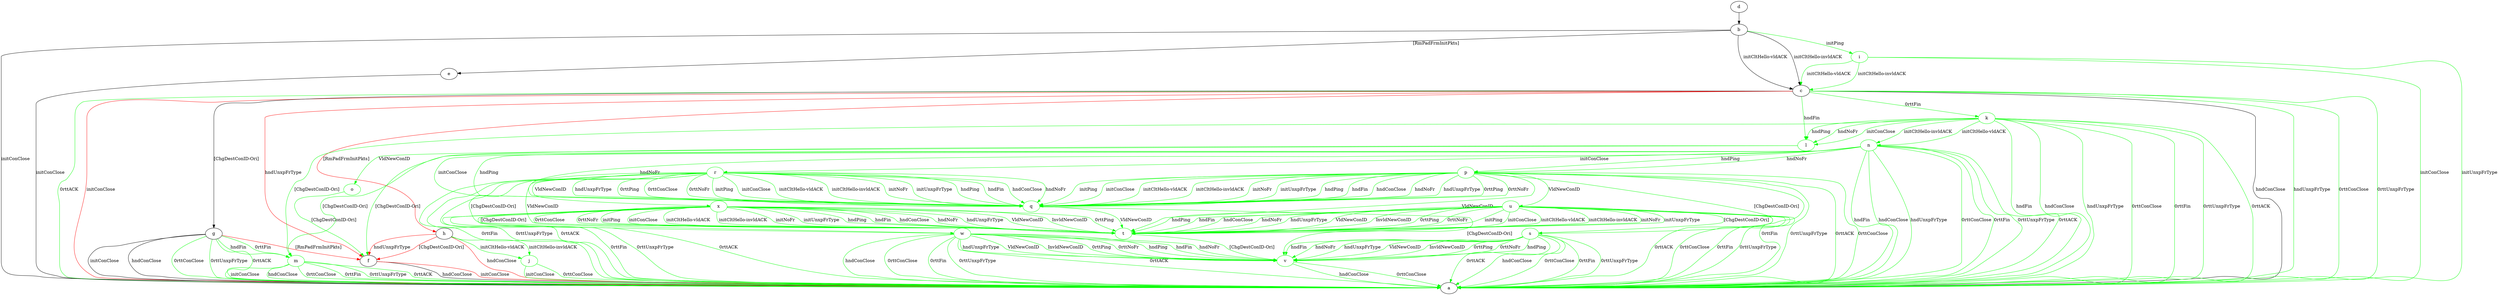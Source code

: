digraph "" {
	b -> a	[key=0,
		label="initConClose "];
	b -> c	[key=0,
		label="initCltHello-vldACK "];
	b -> c	[key=1,
		label="initCltHello-invldACK "];
	b -> e	[key=0,
		label="[RmPadFrmInitPkts] "];
	i	[color=green];
	b -> i	[key=0,
		color=green,
		label="initPing "];
	c -> a	[key=0,
		label="hndConClose "];
	c -> a	[key=1,
		color=green,
		label="hndUnxpFrType "];
	c -> a	[key=2,
		color=green,
		label="0rttConClose "];
	c -> a	[key=3,
		color=green,
		label="0rttUnxpFrType "];
	c -> a	[key=4,
		color=green,
		label="0rttACK "];
	c -> a	[key=5,
		color=red,
		label="initConClose "];
	c -> f	[key=0,
		color=red,
		label="hndUnxpFrType "];
	c -> g	[key=0,
		label="[ChgDestConID-Ori] "];
	c -> h	[key=0,
		color=red,
		label="[RmPadFrmInitPkts] "];
	k	[color=green];
	c -> k	[key=0,
		color=green,
		label="0rttFin "];
	l	[color=green];
	c -> l	[key=0,
		color=green,
		label="hndFin "];
	d -> b	[key=0];
	e -> a	[key=0,
		label="initConClose "];
	f -> a	[key=0,
		label="hndConClose "];
	f -> a	[key=1,
		color=red,
		label="initConClose "];
	g -> a	[key=0,
		label="initConClose "];
	g -> a	[key=1,
		label="hndConClose "];
	g -> a	[key=2,
		color=green,
		label="0rttConClose "];
	g -> a	[key=3,
		color=green,
		label="0rttUnxpFrType "];
	g -> a	[key=4,
		color=green,
		label="0rttACK "];
	g -> f	[key=0,
		color=red,
		label="[RmPadFrmInitPkts] "];
	m	[color=green];
	g -> m	[key=0,
		color=green,
		label="hndFin "];
	g -> m	[key=1,
		color=green,
		label="0rttFin "];
	h -> a	[key=0,
		color=red,
		label="hndConClose "];
	h -> f	[key=0,
		color=red,
		label="hndUnxpFrType "];
	h -> f	[key=1,
		color=red,
		label="[ChgDestConID-Ori] "];
	j	[color=green];
	h -> j	[key=0,
		color=green,
		label="initCltHello-vldACK "];
	h -> j	[key=1,
		color=green,
		label="initCltHello-invldACK "];
	i -> a	[key=0,
		color=green,
		label="initConClose "];
	i -> a	[key=1,
		color=green,
		label="initUnxpFrType "];
	i -> c	[key=0,
		color=green,
		label="initCltHello-vldACK "];
	i -> c	[key=1,
		color=green,
		label="initCltHello-invldACK "];
	j -> a	[key=0,
		color=green,
		label="initConClose "];
	j -> a	[key=1,
		color=green,
		label="0rttConClose "];
	k -> a	[key=0,
		color=green,
		label="hndFin "];
	k -> a	[key=1,
		color=green,
		label="hndConClose "];
	k -> a	[key=2,
		color=green,
		label="hndUnxpFrType "];
	k -> a	[key=3,
		color=green,
		label="0rttConClose "];
	k -> a	[key=4,
		color=green,
		label="0rttFin "];
	k -> a	[key=5,
		color=green,
		label="0rttUnxpFrType "];
	k -> a	[key=6,
		color=green,
		label="0rttACK "];
	k -> l	[key=0,
		color=green,
		label="initConClose "];
	k -> l	[key=1,
		color=green,
		label="hndPing "];
	k -> l	[key=2,
		color=green,
		label="hndNoFr "];
	k -> m	[key=0,
		color=green,
		label="[ChgDestConID-Ori] "];
	n	[color=green];
	k -> n	[key=0,
		color=green,
		label="initCltHello-vldACK "];
	k -> n	[key=1,
		color=green,
		label="initCltHello-invldACK "];
	l -> f	[key=0,
		color=green,
		label="[ChgDestConID-Ori] "];
	o	[color=green];
	l -> o	[key=0,
		color=green,
		label="VldNewConID "];
	m -> a	[key=0,
		color=green,
		label="initConClose "];
	m -> a	[key=1,
		color=green,
		label="hndConClose "];
	m -> a	[key=2,
		color=green,
		label="0rttConClose "];
	m -> a	[key=3,
		color=green,
		label="0rttFin "];
	m -> a	[key=4,
		color=green,
		label="0rttUnxpFrType "];
	m -> a	[key=5,
		color=green,
		label="0rttACK "];
	n -> a	[key=0,
		color=green,
		label="hndFin "];
	n -> a	[key=1,
		color=green,
		label="hndConClose "];
	n -> a	[key=2,
		color=green,
		label="hndUnxpFrType "];
	n -> a	[key=3,
		color=green,
		label="0rttConClose "];
	n -> a	[key=4,
		color=green,
		label="0rttFin "];
	n -> a	[key=5,
		color=green,
		label="0rttUnxpFrType "];
	n -> a	[key=6,
		color=green,
		label="0rttACK "];
	n -> m	[key=0,
		color=green,
		label="[ChgDestConID-Ori] "];
	p	[color=green];
	n -> p	[key=0,
		color=green,
		label="hndPing "];
	n -> p	[key=1,
		color=green,
		label="hndNoFr "];
	q	[color=green];
	n -> q	[key=0,
		color=green,
		label="initConClose "];
	n -> q	[key=1,
		color=green,
		label="hndPing "];
	n -> q	[key=2,
		color=green,
		label="hndNoFr "];
	r	[color=green];
	n -> r	[key=0,
		color=green,
		label="initConClose "];
	o -> f	[key=0,
		color=green,
		label="[ChgDestConID-Ori] "];
	p -> a	[key=0,
		color=green,
		label="0rttConClose "];
	p -> a	[key=1,
		color=green,
		label="0rttFin "];
	p -> a	[key=2,
		color=green,
		label="0rttUnxpFrType "];
	p -> a	[key=3,
		color=green,
		label="0rttACK "];
	p -> q	[key=0,
		color=green,
		label="initPing "];
	p -> q	[key=1,
		color=green,
		label="initConClose "];
	p -> q	[key=2,
		color=green,
		label="initCltHello-vldACK "];
	p -> q	[key=3,
		color=green,
		label="initCltHello-invldACK "];
	p -> q	[key=4,
		color=green,
		label="initNoFr "];
	p -> q	[key=5,
		color=green,
		label="initUnxpFrType "];
	p -> q	[key=6,
		color=green,
		label="hndPing "];
	p -> q	[key=7,
		color=green,
		label="hndFin "];
	p -> q	[key=8,
		color=green,
		label="hndConClose "];
	p -> q	[key=9,
		color=green,
		label="hndNoFr "];
	p -> q	[key=10,
		color=green,
		label="hndUnxpFrType "];
	p -> q	[key=11,
		color=green,
		label="0rttPing "];
	p -> q	[key=12,
		color=green,
		label="0rttNoFr "];
	s	[color=green];
	p -> s	[key=0,
		color=green,
		label="[ChgDestConID-Ori] "];
	t	[color=green];
	p -> t	[key=0,
		color=green,
		label="VldNewConID "];
	u	[color=green];
	p -> u	[key=0,
		color=green,
		label="VldNewConID "];
	q -> t	[key=0,
		color=green,
		label="VldNewConID "];
	v	[color=green];
	q -> v	[key=0,
		color=green,
		label="[ChgDestConID-Ori] "];
	r -> a	[key=0,
		color=green,
		label="0rttFin "];
	r -> a	[key=1,
		color=green,
		label="0rttUnxpFrType "];
	r -> a	[key=2,
		color=green,
		label="0rttACK "];
	r -> q	[key=0,
		color=green,
		label="initPing "];
	r -> q	[key=1,
		color=green,
		label="initConClose "];
	r -> q	[key=2,
		color=green,
		label="initCltHello-vldACK "];
	r -> q	[key=3,
		color=green,
		label="initCltHello-invldACK "];
	r -> q	[key=4,
		color=green,
		label="initNoFr "];
	r -> q	[key=5,
		color=green,
		label="initUnxpFrType "];
	r -> q	[key=6,
		color=green,
		label="hndPing "];
	r -> q	[key=7,
		color=green,
		label="hndFin "];
	r -> q	[key=8,
		color=green,
		label="hndConClose "];
	r -> q	[key=9,
		color=green,
		label="hndNoFr "];
	r -> q	[key=10,
		color=green,
		label="hndUnxpFrType "];
	r -> q	[key=11,
		color=green,
		label="0rttPing "];
	r -> q	[key=12,
		color=green,
		label="0rttConClose "];
	r -> q	[key=13,
		color=green,
		label="0rttNoFr "];
	r -> t	[key=0,
		color=green,
		label="VldNewConID "];
	w	[color=green];
	r -> w	[key=0,
		color=green,
		label="[ChgDestConID-Ori] "];
	x	[color=green];
	r -> x	[key=0,
		color=green,
		label="VldNewConID "];
	s -> a	[key=0,
		color=green,
		label="hndConClose "];
	s -> a	[key=1,
		color=green,
		label="0rttConClose "];
	s -> a	[key=2,
		color=green,
		label="0rttFin "];
	s -> a	[key=3,
		color=green,
		label="0rttUnxpFrType "];
	s -> a	[key=4,
		color=green,
		label="0rttACK "];
	s -> v	[key=0,
		color=green,
		label="hndPing "];
	s -> v	[key=1,
		color=green,
		label="hndFin "];
	s -> v	[key=2,
		color=green,
		label="hndNoFr "];
	s -> v	[key=3,
		color=green,
		label="hndUnxpFrType "];
	s -> v	[key=4,
		color=green,
		label="VldNewConID "];
	s -> v	[key=5,
		color=green,
		label="InvldNewConID "];
	s -> v	[key=6,
		color=green,
		label="0rttPing "];
	s -> v	[key=7,
		color=green,
		label="0rttNoFr "];
	t -> v	[key=0,
		color=green,
		label="[ChgDestConID-Ori] "];
	u -> a	[key=0,
		color=green,
		label="0rttConClose "];
	u -> a	[key=1,
		color=green,
		label="0rttFin "];
	u -> a	[key=2,
		color=green,
		label="0rttUnxpFrType "];
	u -> a	[key=3,
		color=green,
		label="0rttACK "];
	u -> s	[key=0,
		color=green,
		label="[ChgDestConID-Ori] "];
	u -> t	[key=0,
		color=green,
		label="initPing "];
	u -> t	[key=1,
		color=green,
		label="initConClose "];
	u -> t	[key=2,
		color=green,
		label="initCltHello-vldACK "];
	u -> t	[key=3,
		color=green,
		label="initCltHello-invldACK "];
	u -> t	[key=4,
		color=green,
		label="initNoFr "];
	u -> t	[key=5,
		color=green,
		label="initUnxpFrType "];
	u -> t	[key=6,
		color=green,
		label="hndPing "];
	u -> t	[key=7,
		color=green,
		label="hndFin "];
	u -> t	[key=8,
		color=green,
		label="hndConClose "];
	u -> t	[key=9,
		color=green,
		label="hndNoFr "];
	u -> t	[key=10,
		color=green,
		label="hndUnxpFrType "];
	u -> t	[key=11,
		color=green,
		label="VldNewConID "];
	u -> t	[key=12,
		color=green,
		label="InvldNewConID "];
	u -> t	[key=13,
		color=green,
		label="0rttPing "];
	u -> t	[key=14,
		color=green,
		label="0rttNoFr "];
	v -> a	[key=0,
		color=green,
		label="hndConClose "];
	v -> a	[key=1,
		color=green,
		label="0rttConClose "];
	w -> a	[key=0,
		color=green,
		label="hndConClose "];
	w -> a	[key=1,
		color=green,
		label="0rttConClose "];
	w -> a	[key=2,
		color=green,
		label="0rttFin "];
	w -> a	[key=3,
		color=green,
		label="0rttUnxpFrType "];
	w -> a	[key=4,
		color=green,
		label="0rttACK "];
	w -> v	[key=0,
		color=green,
		label="hndPing "];
	w -> v	[key=1,
		color=green,
		label="hndFin "];
	w -> v	[key=2,
		color=green,
		label="hndNoFr "];
	w -> v	[key=3,
		color=green,
		label="hndUnxpFrType "];
	w -> v	[key=4,
		color=green,
		label="VldNewConID "];
	w -> v	[key=5,
		color=green,
		label="InvldNewConID "];
	w -> v	[key=6,
		color=green,
		label="0rttPing "];
	w -> v	[key=7,
		color=green,
		label="0rttNoFr "];
	x -> a	[key=0,
		color=green,
		label="0rttFin "];
	x -> a	[key=1,
		color=green,
		label="0rttUnxpFrType "];
	x -> a	[key=2,
		color=green,
		label="0rttACK "];
	x -> t	[key=0,
		color=green,
		label="initPing "];
	x -> t	[key=1,
		color=green,
		label="initConClose "];
	x -> t	[key=2,
		color=green,
		label="initCltHello-vldACK "];
	x -> t	[key=3,
		color=green,
		label="initCltHello-invldACK "];
	x -> t	[key=4,
		color=green,
		label="initNoFr "];
	x -> t	[key=5,
		color=green,
		label="initUnxpFrType "];
	x -> t	[key=6,
		color=green,
		label="hndPing "];
	x -> t	[key=7,
		color=green,
		label="hndFin "];
	x -> t	[key=8,
		color=green,
		label="hndConClose "];
	x -> t	[key=9,
		color=green,
		label="hndNoFr "];
	x -> t	[key=10,
		color=green,
		label="hndUnxpFrType "];
	x -> t	[key=11,
		color=green,
		label="VldNewConID "];
	x -> t	[key=12,
		color=green,
		label="InvldNewConID "];
	x -> t	[key=13,
		color=green,
		label="0rttPing "];
	x -> t	[key=14,
		color=green,
		label="0rttConClose "];
	x -> t	[key=15,
		color=green,
		label="0rttNoFr "];
	x -> w	[key=0,
		color=green,
		label="[ChgDestConID-Ori] "];
}

